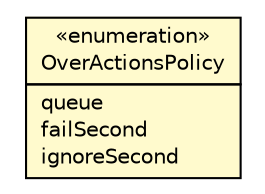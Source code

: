 #!/usr/local/bin/dot
#
# Class diagram 
# Generated by UMLGraph version R5_6_6-1-g9240c4 (http://www.umlgraph.org/)
#

digraph G {
	edge [fontname="Helvetica",fontsize=10,labelfontname="Helvetica",labelfontsize=10];
	node [fontname="Helvetica",fontsize=10,shape=plaintext];
	nodesep=0.25;
	ranksep=0.5;
	// jason.environment.TimeSteppedEnvironment.OverActionsPolicy
	c49764 [label=<<table title="jason.environment.TimeSteppedEnvironment.OverActionsPolicy" border="0" cellborder="1" cellspacing="0" cellpadding="2" port="p" bgcolor="lemonChiffon" href="./TimeSteppedEnvironment.OverActionsPolicy.html">
		<tr><td><table border="0" cellspacing="0" cellpadding="1">
<tr><td align="center" balign="center"> &#171;enumeration&#187; </td></tr>
<tr><td align="center" balign="center"> OverActionsPolicy </td></tr>
		</table></td></tr>
		<tr><td><table border="0" cellspacing="0" cellpadding="1">
<tr><td align="left" balign="left"> queue </td></tr>
<tr><td align="left" balign="left"> failSecond </td></tr>
<tr><td align="left" balign="left"> ignoreSecond </td></tr>
		</table></td></tr>
		</table>>, URL="./TimeSteppedEnvironment.OverActionsPolicy.html", fontname="Helvetica", fontcolor="black", fontsize=10.0];
}

